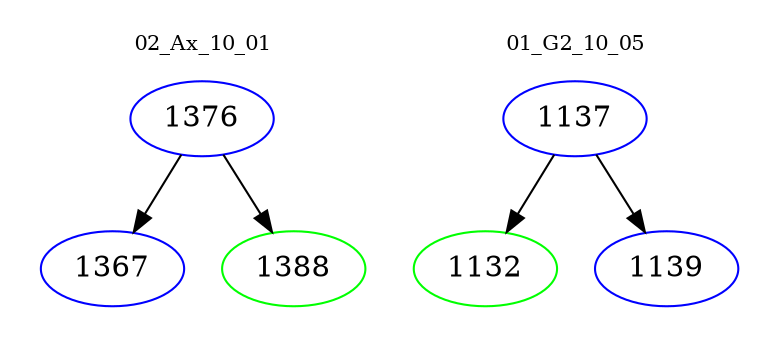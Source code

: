 digraph{
subgraph cluster_0 {
color = white
label = "02_Ax_10_01";
fontsize=10;
T0_1376 [label="1376", color="blue"]
T0_1376 -> T0_1367 [color="black"]
T0_1367 [label="1367", color="blue"]
T0_1376 -> T0_1388 [color="black"]
T0_1388 [label="1388", color="green"]
}
subgraph cluster_1 {
color = white
label = "01_G2_10_05";
fontsize=10;
T1_1137 [label="1137", color="blue"]
T1_1137 -> T1_1132 [color="black"]
T1_1132 [label="1132", color="green"]
T1_1137 -> T1_1139 [color="black"]
T1_1139 [label="1139", color="blue"]
}
}
